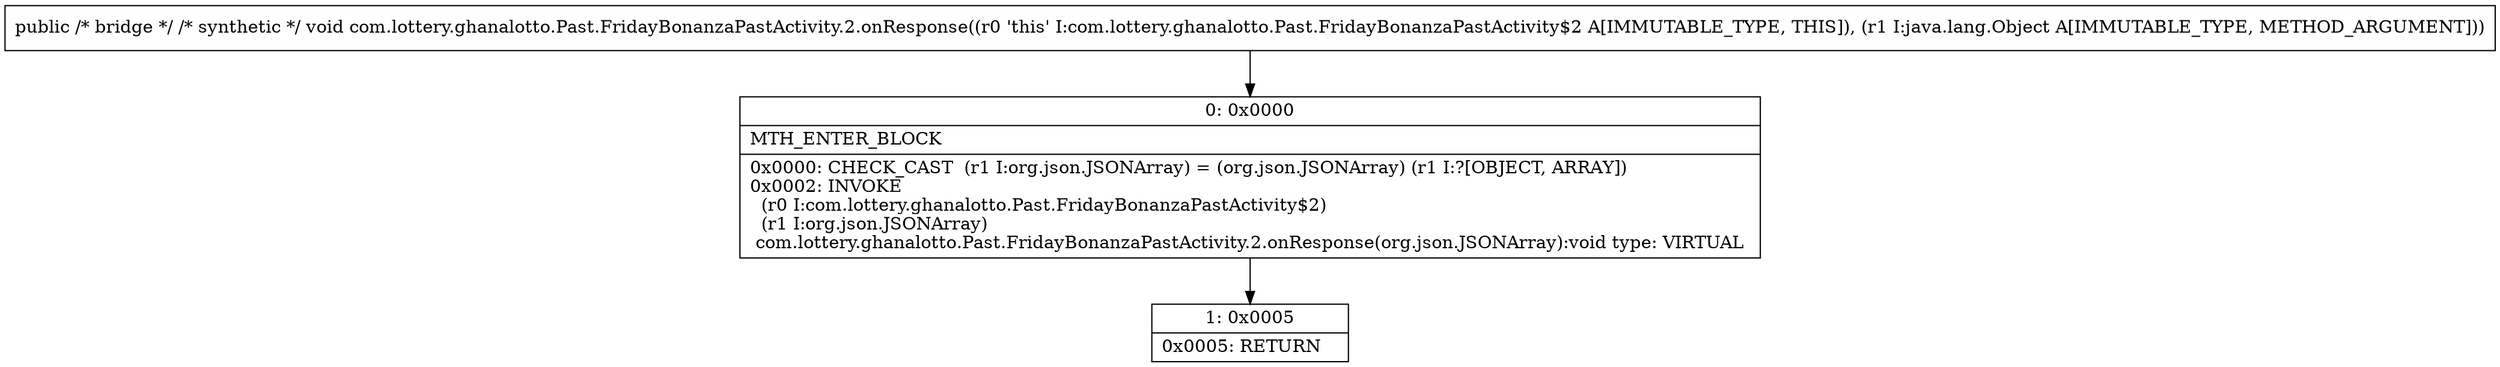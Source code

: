 digraph "CFG forcom.lottery.ghanalotto.Past.FridayBonanzaPastActivity.2.onResponse(Ljava\/lang\/Object;)V" {
Node_0 [shape=record,label="{0\:\ 0x0000|MTH_ENTER_BLOCK\l|0x0000: CHECK_CAST  (r1 I:org.json.JSONArray) = (org.json.JSONArray) (r1 I:?[OBJECT, ARRAY]) \l0x0002: INVOKE  \l  (r0 I:com.lottery.ghanalotto.Past.FridayBonanzaPastActivity$2)\l  (r1 I:org.json.JSONArray)\l com.lottery.ghanalotto.Past.FridayBonanzaPastActivity.2.onResponse(org.json.JSONArray):void type: VIRTUAL \l}"];
Node_1 [shape=record,label="{1\:\ 0x0005|0x0005: RETURN   \l}"];
MethodNode[shape=record,label="{public \/* bridge *\/ \/* synthetic *\/ void com.lottery.ghanalotto.Past.FridayBonanzaPastActivity.2.onResponse((r0 'this' I:com.lottery.ghanalotto.Past.FridayBonanzaPastActivity$2 A[IMMUTABLE_TYPE, THIS]), (r1 I:java.lang.Object A[IMMUTABLE_TYPE, METHOD_ARGUMENT])) }"];
MethodNode -> Node_0;
Node_0 -> Node_1;
}

